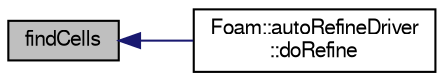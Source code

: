 digraph "findCells"
{
  bgcolor="transparent";
  edge [fontname="FreeSans",fontsize="10",labelfontname="FreeSans",labelfontsize="10"];
  node [fontname="FreeSans",fontsize="10",shape=record];
  rankdir="LR";
  Node1 [label="findCells",height=0.2,width=0.4,color="black", fillcolor="grey75", style="filled" fontcolor="black"];
  Node1 -> Node2 [dir="back",color="midnightblue",fontsize="10",style="solid",fontname="FreeSans"];
  Node2 [label="Foam::autoRefineDriver\l::doRefine",height=0.2,width=0.4,color="black",URL="$a00078.html#a139ba4e0313668a135ae0a86b4468ea9",tooltip="Do all the refinement. "];
}

